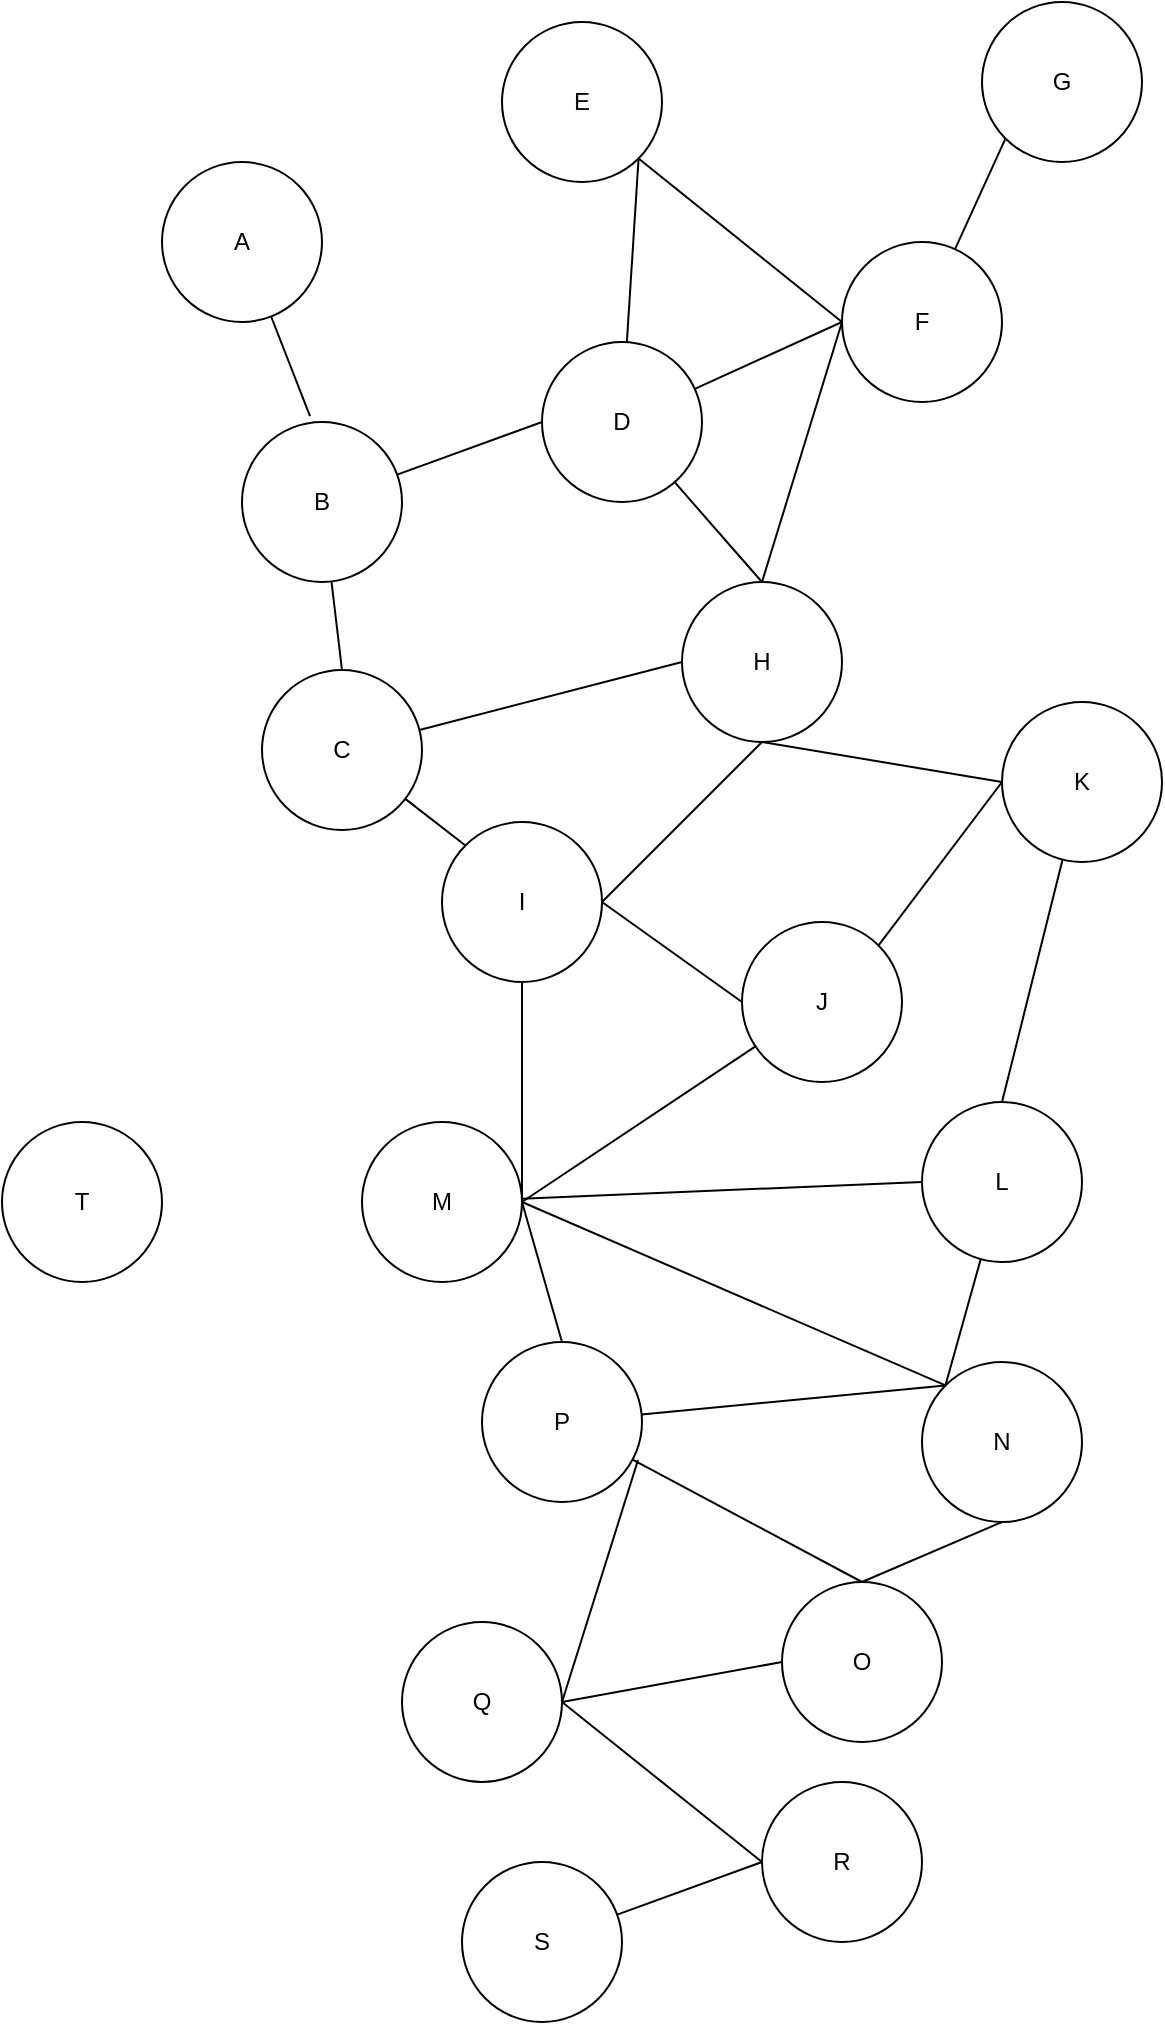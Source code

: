 <mxfile version="15.7.3" type="github" pages="2"><diagram id="xMgzvf2PBMUEerJ7_sCt" name="Constraint Graph"><mxGraphModel dx="1902" dy="1019" grid="1" gridSize="10" guides="1" tooltips="1" connect="1" arrows="1" fold="1" page="1" pageScale="1" pageWidth="1169" pageHeight="827" math="0" shadow="0"><root><mxCell id="0"/><mxCell id="1" parent="0"/><mxCell id="VpTkZBloKBh8sT6WLsj5-22" style="edgeStyle=none;rounded=0;orthogonalLoop=1;jettySize=auto;html=1;entryX=0.425;entryY=-0.037;entryDx=0;entryDy=0;entryPerimeter=0;endArrow=none;endFill=0;" edge="1" parent="1" source="VpTkZBloKBh8sT6WLsj5-1" target="VpTkZBloKBh8sT6WLsj5-2"><mxGeometry relative="1" as="geometry"/></mxCell><mxCell id="VpTkZBloKBh8sT6WLsj5-1" value="A" style="ellipse;whiteSpace=wrap;html=1;aspect=fixed;" vertex="1" parent="1"><mxGeometry x="110" y="80" width="80" height="80" as="geometry"/></mxCell><mxCell id="VpTkZBloKBh8sT6WLsj5-23" style="edgeStyle=none;rounded=0;orthogonalLoop=1;jettySize=auto;html=1;entryX=0;entryY=0.5;entryDx=0;entryDy=0;endArrow=none;endFill=0;" edge="1" parent="1" source="VpTkZBloKBh8sT6WLsj5-2" target="VpTkZBloKBh8sT6WLsj5-4"><mxGeometry relative="1" as="geometry"/></mxCell><mxCell id="VpTkZBloKBh8sT6WLsj5-24" style="edgeStyle=none;rounded=0;orthogonalLoop=1;jettySize=auto;html=1;entryX=0.5;entryY=0;entryDx=0;entryDy=0;endArrow=none;endFill=0;" edge="1" parent="1" source="VpTkZBloKBh8sT6WLsj5-2" target="VpTkZBloKBh8sT6WLsj5-3"><mxGeometry relative="1" as="geometry"/></mxCell><mxCell id="VpTkZBloKBh8sT6WLsj5-2" value="B" style="ellipse;whiteSpace=wrap;html=1;aspect=fixed;" vertex="1" parent="1"><mxGeometry x="150" y="210" width="80" height="80" as="geometry"/></mxCell><mxCell id="VpTkZBloKBh8sT6WLsj5-55" style="edgeStyle=none;rounded=0;orthogonalLoop=1;jettySize=auto;html=1;entryX=0;entryY=0;entryDx=0;entryDy=0;endArrow=none;endFill=0;" edge="1" parent="1" source="VpTkZBloKBh8sT6WLsj5-3" target="VpTkZBloKBh8sT6WLsj5-9"><mxGeometry relative="1" as="geometry"/></mxCell><mxCell id="VpTkZBloKBh8sT6WLsj5-59" style="edgeStyle=none;rounded=0;orthogonalLoop=1;jettySize=auto;html=1;entryX=0;entryY=0.5;entryDx=0;entryDy=0;endArrow=none;endFill=0;" edge="1" parent="1" source="VpTkZBloKBh8sT6WLsj5-3" target="VpTkZBloKBh8sT6WLsj5-8"><mxGeometry relative="1" as="geometry"/></mxCell><mxCell id="VpTkZBloKBh8sT6WLsj5-3" value="C" style="ellipse;whiteSpace=wrap;html=1;aspect=fixed;" vertex="1" parent="1"><mxGeometry x="160" y="334" width="80" height="80" as="geometry"/></mxCell><mxCell id="VpTkZBloKBh8sT6WLsj5-25" style="edgeStyle=none;rounded=0;orthogonalLoop=1;jettySize=auto;html=1;entryX=1;entryY=1;entryDx=0;entryDy=0;endArrow=none;endFill=0;" edge="1" parent="1" source="VpTkZBloKBh8sT6WLsj5-4" target="VpTkZBloKBh8sT6WLsj5-5"><mxGeometry relative="1" as="geometry"/></mxCell><mxCell id="VpTkZBloKBh8sT6WLsj5-26" style="edgeStyle=none;rounded=0;orthogonalLoop=1;jettySize=auto;html=1;entryX=0;entryY=0.5;entryDx=0;entryDy=0;endArrow=none;endFill=0;" edge="1" parent="1" source="VpTkZBloKBh8sT6WLsj5-4" target="VpTkZBloKBh8sT6WLsj5-6"><mxGeometry relative="1" as="geometry"/></mxCell><mxCell id="VpTkZBloKBh8sT6WLsj5-27" style="edgeStyle=none;rounded=0;orthogonalLoop=1;jettySize=auto;html=1;entryX=0.5;entryY=0;entryDx=0;entryDy=0;endArrow=none;endFill=0;" edge="1" parent="1" source="VpTkZBloKBh8sT6WLsj5-4" target="VpTkZBloKBh8sT6WLsj5-8"><mxGeometry relative="1" as="geometry"/></mxCell><mxCell id="VpTkZBloKBh8sT6WLsj5-4" value="D" style="ellipse;whiteSpace=wrap;html=1;aspect=fixed;" vertex="1" parent="1"><mxGeometry x="300" y="170" width="80" height="80" as="geometry"/></mxCell><mxCell id="VpTkZBloKBh8sT6WLsj5-5" value="E" style="ellipse;whiteSpace=wrap;html=1;aspect=fixed;" vertex="1" parent="1"><mxGeometry x="280" y="10" width="80" height="80" as="geometry"/></mxCell><mxCell id="VpTkZBloKBh8sT6WLsj5-28" style="edgeStyle=none;rounded=0;orthogonalLoop=1;jettySize=auto;html=1;entryX=1;entryY=1;entryDx=0;entryDy=0;endArrow=none;endFill=0;exitX=0;exitY=0.5;exitDx=0;exitDy=0;" edge="1" parent="1" source="VpTkZBloKBh8sT6WLsj5-6" target="VpTkZBloKBh8sT6WLsj5-5"><mxGeometry relative="1" as="geometry"/></mxCell><mxCell id="VpTkZBloKBh8sT6WLsj5-29" style="edgeStyle=none;rounded=0;orthogonalLoop=1;jettySize=auto;html=1;entryX=0;entryY=1;entryDx=0;entryDy=0;endArrow=none;endFill=0;" edge="1" parent="1" source="VpTkZBloKBh8sT6WLsj5-6" target="VpTkZBloKBh8sT6WLsj5-7"><mxGeometry relative="1" as="geometry"/></mxCell><mxCell id="VpTkZBloKBh8sT6WLsj5-30" style="edgeStyle=none;rounded=0;orthogonalLoop=1;jettySize=auto;html=1;entryX=0.5;entryY=0;entryDx=0;entryDy=0;endArrow=none;endFill=0;exitX=0;exitY=0.5;exitDx=0;exitDy=0;" edge="1" parent="1" source="VpTkZBloKBh8sT6WLsj5-6" target="VpTkZBloKBh8sT6WLsj5-8"><mxGeometry relative="1" as="geometry"/></mxCell><mxCell id="VpTkZBloKBh8sT6WLsj5-6" value="F" style="ellipse;whiteSpace=wrap;html=1;aspect=fixed;" vertex="1" parent="1"><mxGeometry x="450" y="120" width="80" height="80" as="geometry"/></mxCell><mxCell id="VpTkZBloKBh8sT6WLsj5-7" value="G" style="ellipse;whiteSpace=wrap;html=1;aspect=fixed;" vertex="1" parent="1"><mxGeometry x="520" width="80" height="80" as="geometry"/></mxCell><mxCell id="VpTkZBloKBh8sT6WLsj5-31" style="edgeStyle=none;rounded=0;orthogonalLoop=1;jettySize=auto;html=1;entryX=1;entryY=0.5;entryDx=0;entryDy=0;endArrow=none;endFill=0;exitX=0.5;exitY=1;exitDx=0;exitDy=0;" edge="1" parent="1" source="VpTkZBloKBh8sT6WLsj5-8" target="VpTkZBloKBh8sT6WLsj5-9"><mxGeometry relative="1" as="geometry"/></mxCell><mxCell id="VpTkZBloKBh8sT6WLsj5-33" style="edgeStyle=none;rounded=0;orthogonalLoop=1;jettySize=auto;html=1;entryX=0;entryY=0.5;entryDx=0;entryDy=0;endArrow=none;endFill=0;exitX=0.5;exitY=1;exitDx=0;exitDy=0;" edge="1" parent="1" source="VpTkZBloKBh8sT6WLsj5-8" target="VpTkZBloKBh8sT6WLsj5-11"><mxGeometry relative="1" as="geometry"/></mxCell><mxCell id="VpTkZBloKBh8sT6WLsj5-8" value="H" style="ellipse;whiteSpace=wrap;html=1;aspect=fixed;" vertex="1" parent="1"><mxGeometry x="370" y="290" width="80" height="80" as="geometry"/></mxCell><mxCell id="VpTkZBloKBh8sT6WLsj5-34" style="edgeStyle=none;rounded=0;orthogonalLoop=1;jettySize=auto;html=1;entryX=0;entryY=0.5;entryDx=0;entryDy=0;endArrow=none;endFill=0;exitX=1;exitY=0.5;exitDx=0;exitDy=0;" edge="1" parent="1" source="VpTkZBloKBh8sT6WLsj5-9" target="VpTkZBloKBh8sT6WLsj5-10"><mxGeometry relative="1" as="geometry"/></mxCell><mxCell id="VpTkZBloKBh8sT6WLsj5-54" style="edgeStyle=none;rounded=0;orthogonalLoop=1;jettySize=auto;html=1;entryX=1;entryY=0.5;entryDx=0;entryDy=0;endArrow=none;endFill=0;" edge="1" parent="1" source="VpTkZBloKBh8sT6WLsj5-9" target="VpTkZBloKBh8sT6WLsj5-13"><mxGeometry relative="1" as="geometry"/></mxCell><mxCell id="VpTkZBloKBh8sT6WLsj5-9" value="I" style="ellipse;whiteSpace=wrap;html=1;aspect=fixed;" vertex="1" parent="1"><mxGeometry x="250" y="410" width="80" height="80" as="geometry"/></mxCell><mxCell id="VpTkZBloKBh8sT6WLsj5-37" style="edgeStyle=none;rounded=0;orthogonalLoop=1;jettySize=auto;html=1;entryX=1;entryY=0.5;entryDx=0;entryDy=0;endArrow=none;endFill=0;" edge="1" parent="1" source="VpTkZBloKBh8sT6WLsj5-10" target="VpTkZBloKBh8sT6WLsj5-13"><mxGeometry relative="1" as="geometry"/></mxCell><mxCell id="VpTkZBloKBh8sT6WLsj5-10" value="J" style="ellipse;whiteSpace=wrap;html=1;aspect=fixed;" vertex="1" parent="1"><mxGeometry x="400" y="460" width="80" height="80" as="geometry"/></mxCell><mxCell id="VpTkZBloKBh8sT6WLsj5-35" style="edgeStyle=none;rounded=0;orthogonalLoop=1;jettySize=auto;html=1;entryX=1;entryY=0;entryDx=0;entryDy=0;endArrow=none;endFill=0;exitX=0;exitY=0.5;exitDx=0;exitDy=0;" edge="1" parent="1" source="VpTkZBloKBh8sT6WLsj5-11" target="VpTkZBloKBh8sT6WLsj5-10"><mxGeometry relative="1" as="geometry"/></mxCell><mxCell id="VpTkZBloKBh8sT6WLsj5-40" style="edgeStyle=none;rounded=0;orthogonalLoop=1;jettySize=auto;html=1;entryX=0.5;entryY=0;entryDx=0;entryDy=0;endArrow=none;endFill=0;" edge="1" parent="1" source="VpTkZBloKBh8sT6WLsj5-11" target="VpTkZBloKBh8sT6WLsj5-12"><mxGeometry relative="1" as="geometry"/></mxCell><mxCell id="VpTkZBloKBh8sT6WLsj5-11" value="K" style="ellipse;whiteSpace=wrap;html=1;aspect=fixed;" vertex="1" parent="1"><mxGeometry x="530" y="350" width="80" height="80" as="geometry"/></mxCell><mxCell id="VpTkZBloKBh8sT6WLsj5-12" value="L" style="ellipse;whiteSpace=wrap;html=1;aspect=fixed;" vertex="1" parent="1"><mxGeometry x="490" y="550" width="80" height="80" as="geometry"/></mxCell><mxCell id="VpTkZBloKBh8sT6WLsj5-38" style="edgeStyle=none;rounded=0;orthogonalLoop=1;jettySize=auto;html=1;entryX=0.5;entryY=0;entryDx=0;entryDy=0;endArrow=none;endFill=0;exitX=1;exitY=0.5;exitDx=0;exitDy=0;" edge="1" parent="1" source="VpTkZBloKBh8sT6WLsj5-13" target="VpTkZBloKBh8sT6WLsj5-16"><mxGeometry relative="1" as="geometry"/></mxCell><mxCell id="VpTkZBloKBh8sT6WLsj5-39" style="edgeStyle=none;rounded=0;orthogonalLoop=1;jettySize=auto;html=1;entryX=0;entryY=0.5;entryDx=0;entryDy=0;endArrow=none;endFill=0;" edge="1" parent="1" source="VpTkZBloKBh8sT6WLsj5-13" target="VpTkZBloKBh8sT6WLsj5-12"><mxGeometry relative="1" as="geometry"/></mxCell><mxCell id="VpTkZBloKBh8sT6WLsj5-56" style="edgeStyle=none;rounded=0;orthogonalLoop=1;jettySize=auto;html=1;entryX=0;entryY=0;entryDx=0;entryDy=0;endArrow=none;endFill=0;exitX=1;exitY=0.5;exitDx=0;exitDy=0;" edge="1" parent="1" source="VpTkZBloKBh8sT6WLsj5-13" target="VpTkZBloKBh8sT6WLsj5-14"><mxGeometry relative="1" as="geometry"/></mxCell><mxCell id="VpTkZBloKBh8sT6WLsj5-13" value="M" style="ellipse;whiteSpace=wrap;html=1;aspect=fixed;" vertex="1" parent="1"><mxGeometry x="210" y="560" width="80" height="80" as="geometry"/></mxCell><mxCell id="VpTkZBloKBh8sT6WLsj5-42" value="" style="edgeStyle=none;rounded=0;orthogonalLoop=1;jettySize=auto;html=1;endArrow=none;endFill=0;exitX=0;exitY=0;exitDx=0;exitDy=0;" edge="1" parent="1" source="VpTkZBloKBh8sT6WLsj5-14" target="VpTkZBloKBh8sT6WLsj5-12"><mxGeometry relative="1" as="geometry"/></mxCell><mxCell id="VpTkZBloKBh8sT6WLsj5-14" value="N" style="ellipse;whiteSpace=wrap;html=1;aspect=fixed;" vertex="1" parent="1"><mxGeometry x="490" y="680" width="80" height="80" as="geometry"/></mxCell><mxCell id="VpTkZBloKBh8sT6WLsj5-44" style="edgeStyle=none;rounded=0;orthogonalLoop=1;jettySize=auto;html=1;entryX=0.5;entryY=1;entryDx=0;entryDy=0;endArrow=none;endFill=0;exitX=0.5;exitY=0;exitDx=0;exitDy=0;" edge="1" parent="1" source="VpTkZBloKBh8sT6WLsj5-15" target="VpTkZBloKBh8sT6WLsj5-14"><mxGeometry relative="1" as="geometry"/></mxCell><mxCell id="VpTkZBloKBh8sT6WLsj5-15" value="O" style="ellipse;whiteSpace=wrap;html=1;aspect=fixed;" vertex="1" parent="1"><mxGeometry x="420" y="790" width="80" height="80" as="geometry"/></mxCell><mxCell id="VpTkZBloKBh8sT6WLsj5-43" style="edgeStyle=none;rounded=0;orthogonalLoop=1;jettySize=auto;html=1;entryX=0;entryY=0;entryDx=0;entryDy=0;endArrow=none;endFill=0;" edge="1" parent="1" source="VpTkZBloKBh8sT6WLsj5-16" target="VpTkZBloKBh8sT6WLsj5-14"><mxGeometry relative="1" as="geometry"/></mxCell><mxCell id="VpTkZBloKBh8sT6WLsj5-45" style="edgeStyle=none;rounded=0;orthogonalLoop=1;jettySize=auto;html=1;entryX=0.5;entryY=0;entryDx=0;entryDy=0;endArrow=none;endFill=0;" edge="1" parent="1" source="VpTkZBloKBh8sT6WLsj5-16" target="VpTkZBloKBh8sT6WLsj5-15"><mxGeometry relative="1" as="geometry"/></mxCell><mxCell id="VpTkZBloKBh8sT6WLsj5-16" value="P" style="ellipse;whiteSpace=wrap;html=1;aspect=fixed;" vertex="1" parent="1"><mxGeometry x="270" y="670" width="80" height="80" as="geometry"/></mxCell><mxCell id="VpTkZBloKBh8sT6WLsj5-46" style="edgeStyle=none;rounded=0;orthogonalLoop=1;jettySize=auto;html=1;exitX=1;exitY=0.5;exitDx=0;exitDy=0;entryX=0.975;entryY=0.738;entryDx=0;entryDy=0;entryPerimeter=0;endArrow=none;endFill=0;" edge="1" parent="1" source="VpTkZBloKBh8sT6WLsj5-17" target="VpTkZBloKBh8sT6WLsj5-16"><mxGeometry relative="1" as="geometry"/></mxCell><mxCell id="VpTkZBloKBh8sT6WLsj5-49" style="edgeStyle=none;rounded=0;orthogonalLoop=1;jettySize=auto;html=1;entryX=0;entryY=0.5;entryDx=0;entryDy=0;endArrow=none;endFill=0;exitX=1;exitY=0.5;exitDx=0;exitDy=0;" edge="1" parent="1" source="VpTkZBloKBh8sT6WLsj5-17" target="VpTkZBloKBh8sT6WLsj5-15"><mxGeometry relative="1" as="geometry"/></mxCell><mxCell id="VpTkZBloKBh8sT6WLsj5-50" style="edgeStyle=none;rounded=0;orthogonalLoop=1;jettySize=auto;html=1;entryX=0;entryY=0.5;entryDx=0;entryDy=0;endArrow=none;endFill=0;exitX=1;exitY=0.5;exitDx=0;exitDy=0;" edge="1" parent="1" source="VpTkZBloKBh8sT6WLsj5-17" target="VpTkZBloKBh8sT6WLsj5-18"><mxGeometry relative="1" as="geometry"/></mxCell><mxCell id="VpTkZBloKBh8sT6WLsj5-17" value="Q" style="ellipse;whiteSpace=wrap;html=1;aspect=fixed;" vertex="1" parent="1"><mxGeometry x="230" y="810" width="80" height="80" as="geometry"/></mxCell><mxCell id="VpTkZBloKBh8sT6WLsj5-18" value="R" style="ellipse;whiteSpace=wrap;html=1;aspect=fixed;" vertex="1" parent="1"><mxGeometry x="410" y="890" width="80" height="80" as="geometry"/></mxCell><mxCell id="VpTkZBloKBh8sT6WLsj5-53" style="edgeStyle=none;rounded=0;orthogonalLoop=1;jettySize=auto;html=1;entryX=0;entryY=0.5;entryDx=0;entryDy=0;endArrow=none;endFill=0;" edge="1" parent="1" source="VpTkZBloKBh8sT6WLsj5-19" target="VpTkZBloKBh8sT6WLsj5-18"><mxGeometry relative="1" as="geometry"/></mxCell><mxCell id="VpTkZBloKBh8sT6WLsj5-19" value="S" style="ellipse;whiteSpace=wrap;html=1;aspect=fixed;" vertex="1" parent="1"><mxGeometry x="260" y="930" width="80" height="80" as="geometry"/></mxCell><mxCell id="VpTkZBloKBh8sT6WLsj5-20" value="T" style="ellipse;whiteSpace=wrap;html=1;aspect=fixed;" vertex="1" parent="1"><mxGeometry x="30" y="560" width="80" height="80" as="geometry"/></mxCell></root></mxGraphModel></diagram><diagram id="rPeiX4RHFxnkJWS8NOgX" name="Pewarnaan Constraint Graph"><mxGraphModel dx="1902" dy="1019" grid="1" gridSize="10" guides="1" tooltips="1" connect="1" arrows="1" fold="1" page="1" pageScale="1" pageWidth="1169" pageHeight="827" math="0" shadow="0"><root><mxCell id="2fC9iKCVB_FL04jfWrxy-0"/><mxCell id="2fC9iKCVB_FL04jfWrxy-1" parent="2fC9iKCVB_FL04jfWrxy-0"/><mxCell id="HlnRgLyw0kff5IDu5fcN-0" style="edgeStyle=none;rounded=0;orthogonalLoop=1;jettySize=auto;html=1;entryX=0.425;entryY=-0.037;entryDx=0;entryDy=0;entryPerimeter=0;endArrow=none;endFill=0;" edge="1" parent="2fC9iKCVB_FL04jfWrxy-1" source="HlnRgLyw0kff5IDu5fcN-1" target="HlnRgLyw0kff5IDu5fcN-4"><mxGeometry relative="1" as="geometry"/></mxCell><mxCell id="HlnRgLyw0kff5IDu5fcN-1" value="A" style="ellipse;whiteSpace=wrap;html=1;aspect=fixed;fillColor=#dae8fc;strokeColor=#6c8ebf;" vertex="1" parent="2fC9iKCVB_FL04jfWrxy-1"><mxGeometry x="110" y="80" width="80" height="80" as="geometry"/></mxCell><mxCell id="HlnRgLyw0kff5IDu5fcN-2" style="edgeStyle=none;rounded=0;orthogonalLoop=1;jettySize=auto;html=1;entryX=0;entryY=0.5;entryDx=0;entryDy=0;endArrow=none;endFill=0;" edge="1" parent="2fC9iKCVB_FL04jfWrxy-1" source="HlnRgLyw0kff5IDu5fcN-4" target="HlnRgLyw0kff5IDu5fcN-11"><mxGeometry relative="1" as="geometry"/></mxCell><mxCell id="HlnRgLyw0kff5IDu5fcN-3" style="edgeStyle=none;rounded=0;orthogonalLoop=1;jettySize=auto;html=1;entryX=0.5;entryY=0;entryDx=0;entryDy=0;endArrow=none;endFill=0;" edge="1" parent="2fC9iKCVB_FL04jfWrxy-1" source="HlnRgLyw0kff5IDu5fcN-4" target="HlnRgLyw0kff5IDu5fcN-7"><mxGeometry relative="1" as="geometry"/></mxCell><mxCell id="HlnRgLyw0kff5IDu5fcN-4" value="B" style="ellipse;whiteSpace=wrap;html=1;aspect=fixed;fillColor=#d5e8d4;strokeColor=#82b366;" vertex="1" parent="2fC9iKCVB_FL04jfWrxy-1"><mxGeometry x="150" y="210" width="80" height="80" as="geometry"/></mxCell><mxCell id="HlnRgLyw0kff5IDu5fcN-5" style="edgeStyle=none;rounded=0;orthogonalLoop=1;jettySize=auto;html=1;entryX=0;entryY=0;entryDx=0;entryDy=0;endArrow=none;endFill=0;" edge="1" parent="2fC9iKCVB_FL04jfWrxy-1" source="HlnRgLyw0kff5IDu5fcN-7" target="HlnRgLyw0kff5IDu5fcN-23"><mxGeometry relative="1" as="geometry"/></mxCell><mxCell id="HlnRgLyw0kff5IDu5fcN-6" style="edgeStyle=none;rounded=0;orthogonalLoop=1;jettySize=auto;html=1;entryX=0;entryY=0.5;entryDx=0;entryDy=0;endArrow=none;endFill=0;" edge="1" parent="2fC9iKCVB_FL04jfWrxy-1" source="HlnRgLyw0kff5IDu5fcN-7" target="HlnRgLyw0kff5IDu5fcN-20"><mxGeometry relative="1" as="geometry"/></mxCell><mxCell id="HlnRgLyw0kff5IDu5fcN-7" value="C" style="ellipse;whiteSpace=wrap;html=1;aspect=fixed;fillColor=#ffe6cc;strokeColor=#d79b00;" vertex="1" parent="2fC9iKCVB_FL04jfWrxy-1"><mxGeometry x="160" y="334" width="80" height="80" as="geometry"/></mxCell><mxCell id="HlnRgLyw0kff5IDu5fcN-8" style="edgeStyle=none;rounded=0;orthogonalLoop=1;jettySize=auto;html=1;entryX=1;entryY=1;entryDx=0;entryDy=0;endArrow=none;endFill=0;" edge="1" parent="2fC9iKCVB_FL04jfWrxy-1" source="HlnRgLyw0kff5IDu5fcN-11" target="HlnRgLyw0kff5IDu5fcN-12"><mxGeometry relative="1" as="geometry"/></mxCell><mxCell id="HlnRgLyw0kff5IDu5fcN-9" style="edgeStyle=none;rounded=0;orthogonalLoop=1;jettySize=auto;html=1;entryX=0;entryY=0.5;entryDx=0;entryDy=0;endArrow=none;endFill=0;" edge="1" parent="2fC9iKCVB_FL04jfWrxy-1" source="HlnRgLyw0kff5IDu5fcN-11" target="HlnRgLyw0kff5IDu5fcN-16"><mxGeometry relative="1" as="geometry"/></mxCell><mxCell id="HlnRgLyw0kff5IDu5fcN-10" style="edgeStyle=none;rounded=0;orthogonalLoop=1;jettySize=auto;html=1;entryX=0.5;entryY=0;entryDx=0;entryDy=0;endArrow=none;endFill=0;" edge="1" parent="2fC9iKCVB_FL04jfWrxy-1" source="HlnRgLyw0kff5IDu5fcN-11" target="HlnRgLyw0kff5IDu5fcN-20"><mxGeometry relative="1" as="geometry"/></mxCell><mxCell id="HlnRgLyw0kff5IDu5fcN-11" value="D" style="ellipse;whiteSpace=wrap;html=1;aspect=fixed;fillColor=#dae8fc;strokeColor=#6c8ebf;" vertex="1" parent="2fC9iKCVB_FL04jfWrxy-1"><mxGeometry x="300" y="170" width="80" height="80" as="geometry"/></mxCell><mxCell id="HlnRgLyw0kff5IDu5fcN-12" value="E" style="ellipse;whiteSpace=wrap;html=1;aspect=fixed;fillColor=#ffe6cc;strokeColor=#d79b00;" vertex="1" parent="2fC9iKCVB_FL04jfWrxy-1"><mxGeometry x="280" y="10" width="80" height="80" as="geometry"/></mxCell><mxCell id="HlnRgLyw0kff5IDu5fcN-13" style="edgeStyle=none;rounded=0;orthogonalLoop=1;jettySize=auto;html=1;entryX=1;entryY=1;entryDx=0;entryDy=0;endArrow=none;endFill=0;exitX=0;exitY=0.5;exitDx=0;exitDy=0;" edge="1" parent="2fC9iKCVB_FL04jfWrxy-1" source="HlnRgLyw0kff5IDu5fcN-16" target="HlnRgLyw0kff5IDu5fcN-12"><mxGeometry relative="1" as="geometry"/></mxCell><mxCell id="HlnRgLyw0kff5IDu5fcN-14" style="edgeStyle=none;rounded=0;orthogonalLoop=1;jettySize=auto;html=1;entryX=0;entryY=1;entryDx=0;entryDy=0;endArrow=none;endFill=0;" edge="1" parent="2fC9iKCVB_FL04jfWrxy-1" source="HlnRgLyw0kff5IDu5fcN-16" target="HlnRgLyw0kff5IDu5fcN-17"><mxGeometry relative="1" as="geometry"/></mxCell><mxCell id="HlnRgLyw0kff5IDu5fcN-15" style="edgeStyle=none;rounded=0;orthogonalLoop=1;jettySize=auto;html=1;entryX=0.5;entryY=0;entryDx=0;entryDy=0;endArrow=none;endFill=0;exitX=0;exitY=0.5;exitDx=0;exitDy=0;" edge="1" parent="2fC9iKCVB_FL04jfWrxy-1" source="HlnRgLyw0kff5IDu5fcN-16" target="HlnRgLyw0kff5IDu5fcN-20"><mxGeometry relative="1" as="geometry"/></mxCell><mxCell id="HlnRgLyw0kff5IDu5fcN-16" value="F" style="ellipse;whiteSpace=wrap;html=1;aspect=fixed;fillColor=#e1d5e7;strokeColor=#9673a6;" vertex="1" parent="2fC9iKCVB_FL04jfWrxy-1"><mxGeometry x="450" y="120" width="80" height="80" as="geometry"/></mxCell><mxCell id="HlnRgLyw0kff5IDu5fcN-17" value="G" style="ellipse;whiteSpace=wrap;html=1;aspect=fixed;fillColor=#ffe6cc;strokeColor=#d79b00;" vertex="1" parent="2fC9iKCVB_FL04jfWrxy-1"><mxGeometry x="520" width="80" height="80" as="geometry"/></mxCell><mxCell id="HlnRgLyw0kff5IDu5fcN-18" style="edgeStyle=none;rounded=0;orthogonalLoop=1;jettySize=auto;html=1;entryX=1;entryY=0.5;entryDx=0;entryDy=0;endArrow=none;endFill=0;exitX=0.5;exitY=1;exitDx=0;exitDy=0;" edge="1" parent="2fC9iKCVB_FL04jfWrxy-1" source="HlnRgLyw0kff5IDu5fcN-20" target="HlnRgLyw0kff5IDu5fcN-23"><mxGeometry relative="1" as="geometry"/></mxCell><mxCell id="HlnRgLyw0kff5IDu5fcN-19" style="edgeStyle=none;rounded=0;orthogonalLoop=1;jettySize=auto;html=1;entryX=0;entryY=0.5;entryDx=0;entryDy=0;endArrow=none;endFill=0;exitX=0.5;exitY=1;exitDx=0;exitDy=0;" edge="1" parent="2fC9iKCVB_FL04jfWrxy-1" source="HlnRgLyw0kff5IDu5fcN-20" target="HlnRgLyw0kff5IDu5fcN-28"><mxGeometry relative="1" as="geometry"/></mxCell><mxCell id="HlnRgLyw0kff5IDu5fcN-20" value="H" style="ellipse;whiteSpace=wrap;html=1;aspect=fixed;fillColor=#d5e8d4;strokeColor=#82b366;" vertex="1" parent="2fC9iKCVB_FL04jfWrxy-1"><mxGeometry x="370" y="290" width="80" height="80" as="geometry"/></mxCell><mxCell id="HlnRgLyw0kff5IDu5fcN-21" style="edgeStyle=none;rounded=0;orthogonalLoop=1;jettySize=auto;html=1;entryX=0;entryY=0.5;entryDx=0;entryDy=0;endArrow=none;endFill=0;exitX=1;exitY=0.5;exitDx=0;exitDy=0;" edge="1" parent="2fC9iKCVB_FL04jfWrxy-1" source="HlnRgLyw0kff5IDu5fcN-23" target="HlnRgLyw0kff5IDu5fcN-25"><mxGeometry relative="1" as="geometry"/></mxCell><mxCell id="HlnRgLyw0kff5IDu5fcN-22" style="edgeStyle=none;rounded=0;orthogonalLoop=1;jettySize=auto;html=1;entryX=1;entryY=0.5;entryDx=0;entryDy=0;endArrow=none;endFill=0;" edge="1" parent="2fC9iKCVB_FL04jfWrxy-1" source="HlnRgLyw0kff5IDu5fcN-23" target="HlnRgLyw0kff5IDu5fcN-33"><mxGeometry relative="1" as="geometry"/></mxCell><mxCell id="HlnRgLyw0kff5IDu5fcN-23" value="I" style="ellipse;whiteSpace=wrap;html=1;aspect=fixed;fillColor=#dae8fc;strokeColor=#6c8ebf;" vertex="1" parent="2fC9iKCVB_FL04jfWrxy-1"><mxGeometry x="250" y="410" width="80" height="80" as="geometry"/></mxCell><mxCell id="HlnRgLyw0kff5IDu5fcN-24" style="edgeStyle=none;rounded=0;orthogonalLoop=1;jettySize=auto;html=1;entryX=1;entryY=0.5;entryDx=0;entryDy=0;endArrow=none;endFill=0;" edge="1" parent="2fC9iKCVB_FL04jfWrxy-1" source="HlnRgLyw0kff5IDu5fcN-25" target="HlnRgLyw0kff5IDu5fcN-33"><mxGeometry relative="1" as="geometry"/></mxCell><mxCell id="HlnRgLyw0kff5IDu5fcN-25" value="J" style="ellipse;whiteSpace=wrap;html=1;aspect=fixed;fillColor=#e1d5e7;strokeColor=#9673a6;" vertex="1" parent="2fC9iKCVB_FL04jfWrxy-1"><mxGeometry x="400" y="460" width="80" height="80" as="geometry"/></mxCell><mxCell id="HlnRgLyw0kff5IDu5fcN-26" style="edgeStyle=none;rounded=0;orthogonalLoop=1;jettySize=auto;html=1;entryX=1;entryY=0;entryDx=0;entryDy=0;endArrow=none;endFill=0;exitX=0;exitY=0.5;exitDx=0;exitDy=0;" edge="1" parent="2fC9iKCVB_FL04jfWrxy-1" source="HlnRgLyw0kff5IDu5fcN-28" target="HlnRgLyw0kff5IDu5fcN-25"><mxGeometry relative="1" as="geometry"/></mxCell><mxCell id="HlnRgLyw0kff5IDu5fcN-27" style="edgeStyle=none;rounded=0;orthogonalLoop=1;jettySize=auto;html=1;entryX=0.5;entryY=0;entryDx=0;entryDy=0;endArrow=none;endFill=0;" edge="1" parent="2fC9iKCVB_FL04jfWrxy-1" source="HlnRgLyw0kff5IDu5fcN-28" target="HlnRgLyw0kff5IDu5fcN-29"><mxGeometry relative="1" as="geometry"/></mxCell><mxCell id="HlnRgLyw0kff5IDu5fcN-28" value="K" style="ellipse;whiteSpace=wrap;html=1;aspect=fixed;fillColor=#dae8fc;strokeColor=#6c8ebf;" vertex="1" parent="2fC9iKCVB_FL04jfWrxy-1"><mxGeometry x="530" y="350" width="80" height="80" as="geometry"/></mxCell><mxCell id="HlnRgLyw0kff5IDu5fcN-29" value="L" style="ellipse;whiteSpace=wrap;html=1;aspect=fixed;fillColor=#ffe6cc;strokeColor=#d79b00;" vertex="1" parent="2fC9iKCVB_FL04jfWrxy-1"><mxGeometry x="490" y="550" width="80" height="80" as="geometry"/></mxCell><mxCell id="HlnRgLyw0kff5IDu5fcN-30" style="edgeStyle=none;rounded=0;orthogonalLoop=1;jettySize=auto;html=1;entryX=0.5;entryY=0;entryDx=0;entryDy=0;endArrow=none;endFill=0;exitX=1;exitY=0.5;exitDx=0;exitDy=0;" edge="1" parent="2fC9iKCVB_FL04jfWrxy-1" source="HlnRgLyw0kff5IDu5fcN-33" target="HlnRgLyw0kff5IDu5fcN-40"><mxGeometry relative="1" as="geometry"/></mxCell><mxCell id="HlnRgLyw0kff5IDu5fcN-31" style="edgeStyle=none;rounded=0;orthogonalLoop=1;jettySize=auto;html=1;entryX=0;entryY=0.5;entryDx=0;entryDy=0;endArrow=none;endFill=0;" edge="1" parent="2fC9iKCVB_FL04jfWrxy-1" source="HlnRgLyw0kff5IDu5fcN-33" target="HlnRgLyw0kff5IDu5fcN-29"><mxGeometry relative="1" as="geometry"/></mxCell><mxCell id="HlnRgLyw0kff5IDu5fcN-32" style="edgeStyle=none;rounded=0;orthogonalLoop=1;jettySize=auto;html=1;entryX=0;entryY=0;entryDx=0;entryDy=0;endArrow=none;endFill=0;exitX=1;exitY=0.5;exitDx=0;exitDy=0;" edge="1" parent="2fC9iKCVB_FL04jfWrxy-1" source="HlnRgLyw0kff5IDu5fcN-33" target="HlnRgLyw0kff5IDu5fcN-35"><mxGeometry relative="1" as="geometry"/></mxCell><mxCell id="HlnRgLyw0kff5IDu5fcN-33" value="M" style="ellipse;whiteSpace=wrap;html=1;aspect=fixed;fillColor=#d5e8d4;strokeColor=#82b366;" vertex="1" parent="2fC9iKCVB_FL04jfWrxy-1"><mxGeometry x="210" y="560" width="80" height="80" as="geometry"/></mxCell><mxCell id="HlnRgLyw0kff5IDu5fcN-34" value="" style="edgeStyle=none;rounded=0;orthogonalLoop=1;jettySize=auto;html=1;endArrow=none;endFill=0;exitX=0;exitY=0;exitDx=0;exitDy=0;" edge="1" parent="2fC9iKCVB_FL04jfWrxy-1" source="HlnRgLyw0kff5IDu5fcN-35" target="HlnRgLyw0kff5IDu5fcN-29"><mxGeometry relative="1" as="geometry"/></mxCell><mxCell id="HlnRgLyw0kff5IDu5fcN-35" value="N" style="ellipse;whiteSpace=wrap;html=1;aspect=fixed;fillColor=#e1d5e7;strokeColor=#9673a6;" vertex="1" parent="2fC9iKCVB_FL04jfWrxy-1"><mxGeometry x="490" y="680" width="80" height="80" as="geometry"/></mxCell><mxCell id="HlnRgLyw0kff5IDu5fcN-36" style="edgeStyle=none;rounded=0;orthogonalLoop=1;jettySize=auto;html=1;entryX=0.5;entryY=1;entryDx=0;entryDy=0;endArrow=none;endFill=0;exitX=0.5;exitY=0;exitDx=0;exitDy=0;" edge="1" parent="2fC9iKCVB_FL04jfWrxy-1" source="HlnRgLyw0kff5IDu5fcN-37" target="HlnRgLyw0kff5IDu5fcN-35"><mxGeometry relative="1" as="geometry"/></mxCell><mxCell id="HlnRgLyw0kff5IDu5fcN-37" value="O" style="ellipse;whiteSpace=wrap;html=1;aspect=fixed;fillColor=#d5e8d4;strokeColor=#82b366;" vertex="1" parent="2fC9iKCVB_FL04jfWrxy-1"><mxGeometry x="420" y="790" width="80" height="80" as="geometry"/></mxCell><mxCell id="HlnRgLyw0kff5IDu5fcN-38" style="edgeStyle=none;rounded=0;orthogonalLoop=1;jettySize=auto;html=1;entryX=0;entryY=0;entryDx=0;entryDy=0;endArrow=none;endFill=0;exitX=1;exitY=0.5;exitDx=0;exitDy=0;" edge="1" parent="2fC9iKCVB_FL04jfWrxy-1" source="HlnRgLyw0kff5IDu5fcN-40" target="HlnRgLyw0kff5IDu5fcN-35"><mxGeometry relative="1" as="geometry"><mxPoint x="300" y="730" as="sourcePoint"/></mxGeometry></mxCell><mxCell id="HlnRgLyw0kff5IDu5fcN-39" style="edgeStyle=none;rounded=0;orthogonalLoop=1;jettySize=auto;html=1;entryX=0.5;entryY=0;entryDx=0;entryDy=0;endArrow=none;endFill=0;exitX=1;exitY=0.5;exitDx=0;exitDy=0;" edge="1" parent="2fC9iKCVB_FL04jfWrxy-1" source="HlnRgLyw0kff5IDu5fcN-40" target="HlnRgLyw0kff5IDu5fcN-37"><mxGeometry relative="1" as="geometry"><mxPoint x="300" y="730" as="sourcePoint"/></mxGeometry></mxCell><mxCell id="HlnRgLyw0kff5IDu5fcN-40" value="P" style="ellipse;whiteSpace=wrap;html=1;aspect=fixed;fillColor=#dae8fc;strokeColor=#6c8ebf;" vertex="1" parent="2fC9iKCVB_FL04jfWrxy-1"><mxGeometry x="200" y="690" width="80" height="80" as="geometry"/></mxCell><mxCell id="HlnRgLyw0kff5IDu5fcN-41" style="edgeStyle=none;rounded=0;orthogonalLoop=1;jettySize=auto;html=1;exitX=1;exitY=0.5;exitDx=0;exitDy=0;entryX=1;entryY=0.5;entryDx=0;entryDy=0;endArrow=none;endFill=0;" edge="1" parent="2fC9iKCVB_FL04jfWrxy-1" source="HlnRgLyw0kff5IDu5fcN-44" target="HlnRgLyw0kff5IDu5fcN-40"><mxGeometry relative="1" as="geometry"/></mxCell><mxCell id="HlnRgLyw0kff5IDu5fcN-42" style="edgeStyle=none;rounded=0;orthogonalLoop=1;jettySize=auto;html=1;entryX=0;entryY=0.5;entryDx=0;entryDy=0;endArrow=none;endFill=0;exitX=1;exitY=0.5;exitDx=0;exitDy=0;" edge="1" parent="2fC9iKCVB_FL04jfWrxy-1" source="HlnRgLyw0kff5IDu5fcN-44" target="HlnRgLyw0kff5IDu5fcN-37"><mxGeometry relative="1" as="geometry"/></mxCell><mxCell id="HlnRgLyw0kff5IDu5fcN-43" style="edgeStyle=none;rounded=0;orthogonalLoop=1;jettySize=auto;html=1;entryX=0;entryY=0.5;entryDx=0;entryDy=0;endArrow=none;endFill=0;exitX=1;exitY=0.5;exitDx=0;exitDy=0;" edge="1" parent="2fC9iKCVB_FL04jfWrxy-1" source="HlnRgLyw0kff5IDu5fcN-44" target="HlnRgLyw0kff5IDu5fcN-45"><mxGeometry relative="1" as="geometry"/></mxCell><mxCell id="HlnRgLyw0kff5IDu5fcN-44" value="Q" style="ellipse;whiteSpace=wrap;html=1;aspect=fixed;fillColor=#ffe6cc;strokeColor=#d79b00;" vertex="1" parent="2fC9iKCVB_FL04jfWrxy-1"><mxGeometry x="230" y="810" width="80" height="80" as="geometry"/></mxCell><mxCell id="HlnRgLyw0kff5IDu5fcN-45" value="R" style="ellipse;whiteSpace=wrap;html=1;aspect=fixed;fillColor=#dae8fc;strokeColor=#6c8ebf;" vertex="1" parent="2fC9iKCVB_FL04jfWrxy-1"><mxGeometry x="410" y="890" width="80" height="80" as="geometry"/></mxCell><mxCell id="HlnRgLyw0kff5IDu5fcN-46" style="edgeStyle=none;rounded=0;orthogonalLoop=1;jettySize=auto;html=1;entryX=0;entryY=0.5;entryDx=0;entryDy=0;endArrow=none;endFill=0;" edge="1" parent="2fC9iKCVB_FL04jfWrxy-1" source="HlnRgLyw0kff5IDu5fcN-47" target="HlnRgLyw0kff5IDu5fcN-45"><mxGeometry relative="1" as="geometry"/></mxCell><mxCell id="HlnRgLyw0kff5IDu5fcN-47" value="S" style="ellipse;whiteSpace=wrap;html=1;aspect=fixed;fillColor=#ffe6cc;strokeColor=#d79b00;" vertex="1" parent="2fC9iKCVB_FL04jfWrxy-1"><mxGeometry x="260" y="930" width="80" height="80" as="geometry"/></mxCell><mxCell id="HlnRgLyw0kff5IDu5fcN-48" value="T" style="ellipse;whiteSpace=wrap;html=1;aspect=fixed;fillColor=#e1d5e7;strokeColor=#9673a6;" vertex="1" parent="2fC9iKCVB_FL04jfWrxy-1"><mxGeometry x="30" y="560" width="80" height="80" as="geometry"/></mxCell></root></mxGraphModel></diagram></mxfile>